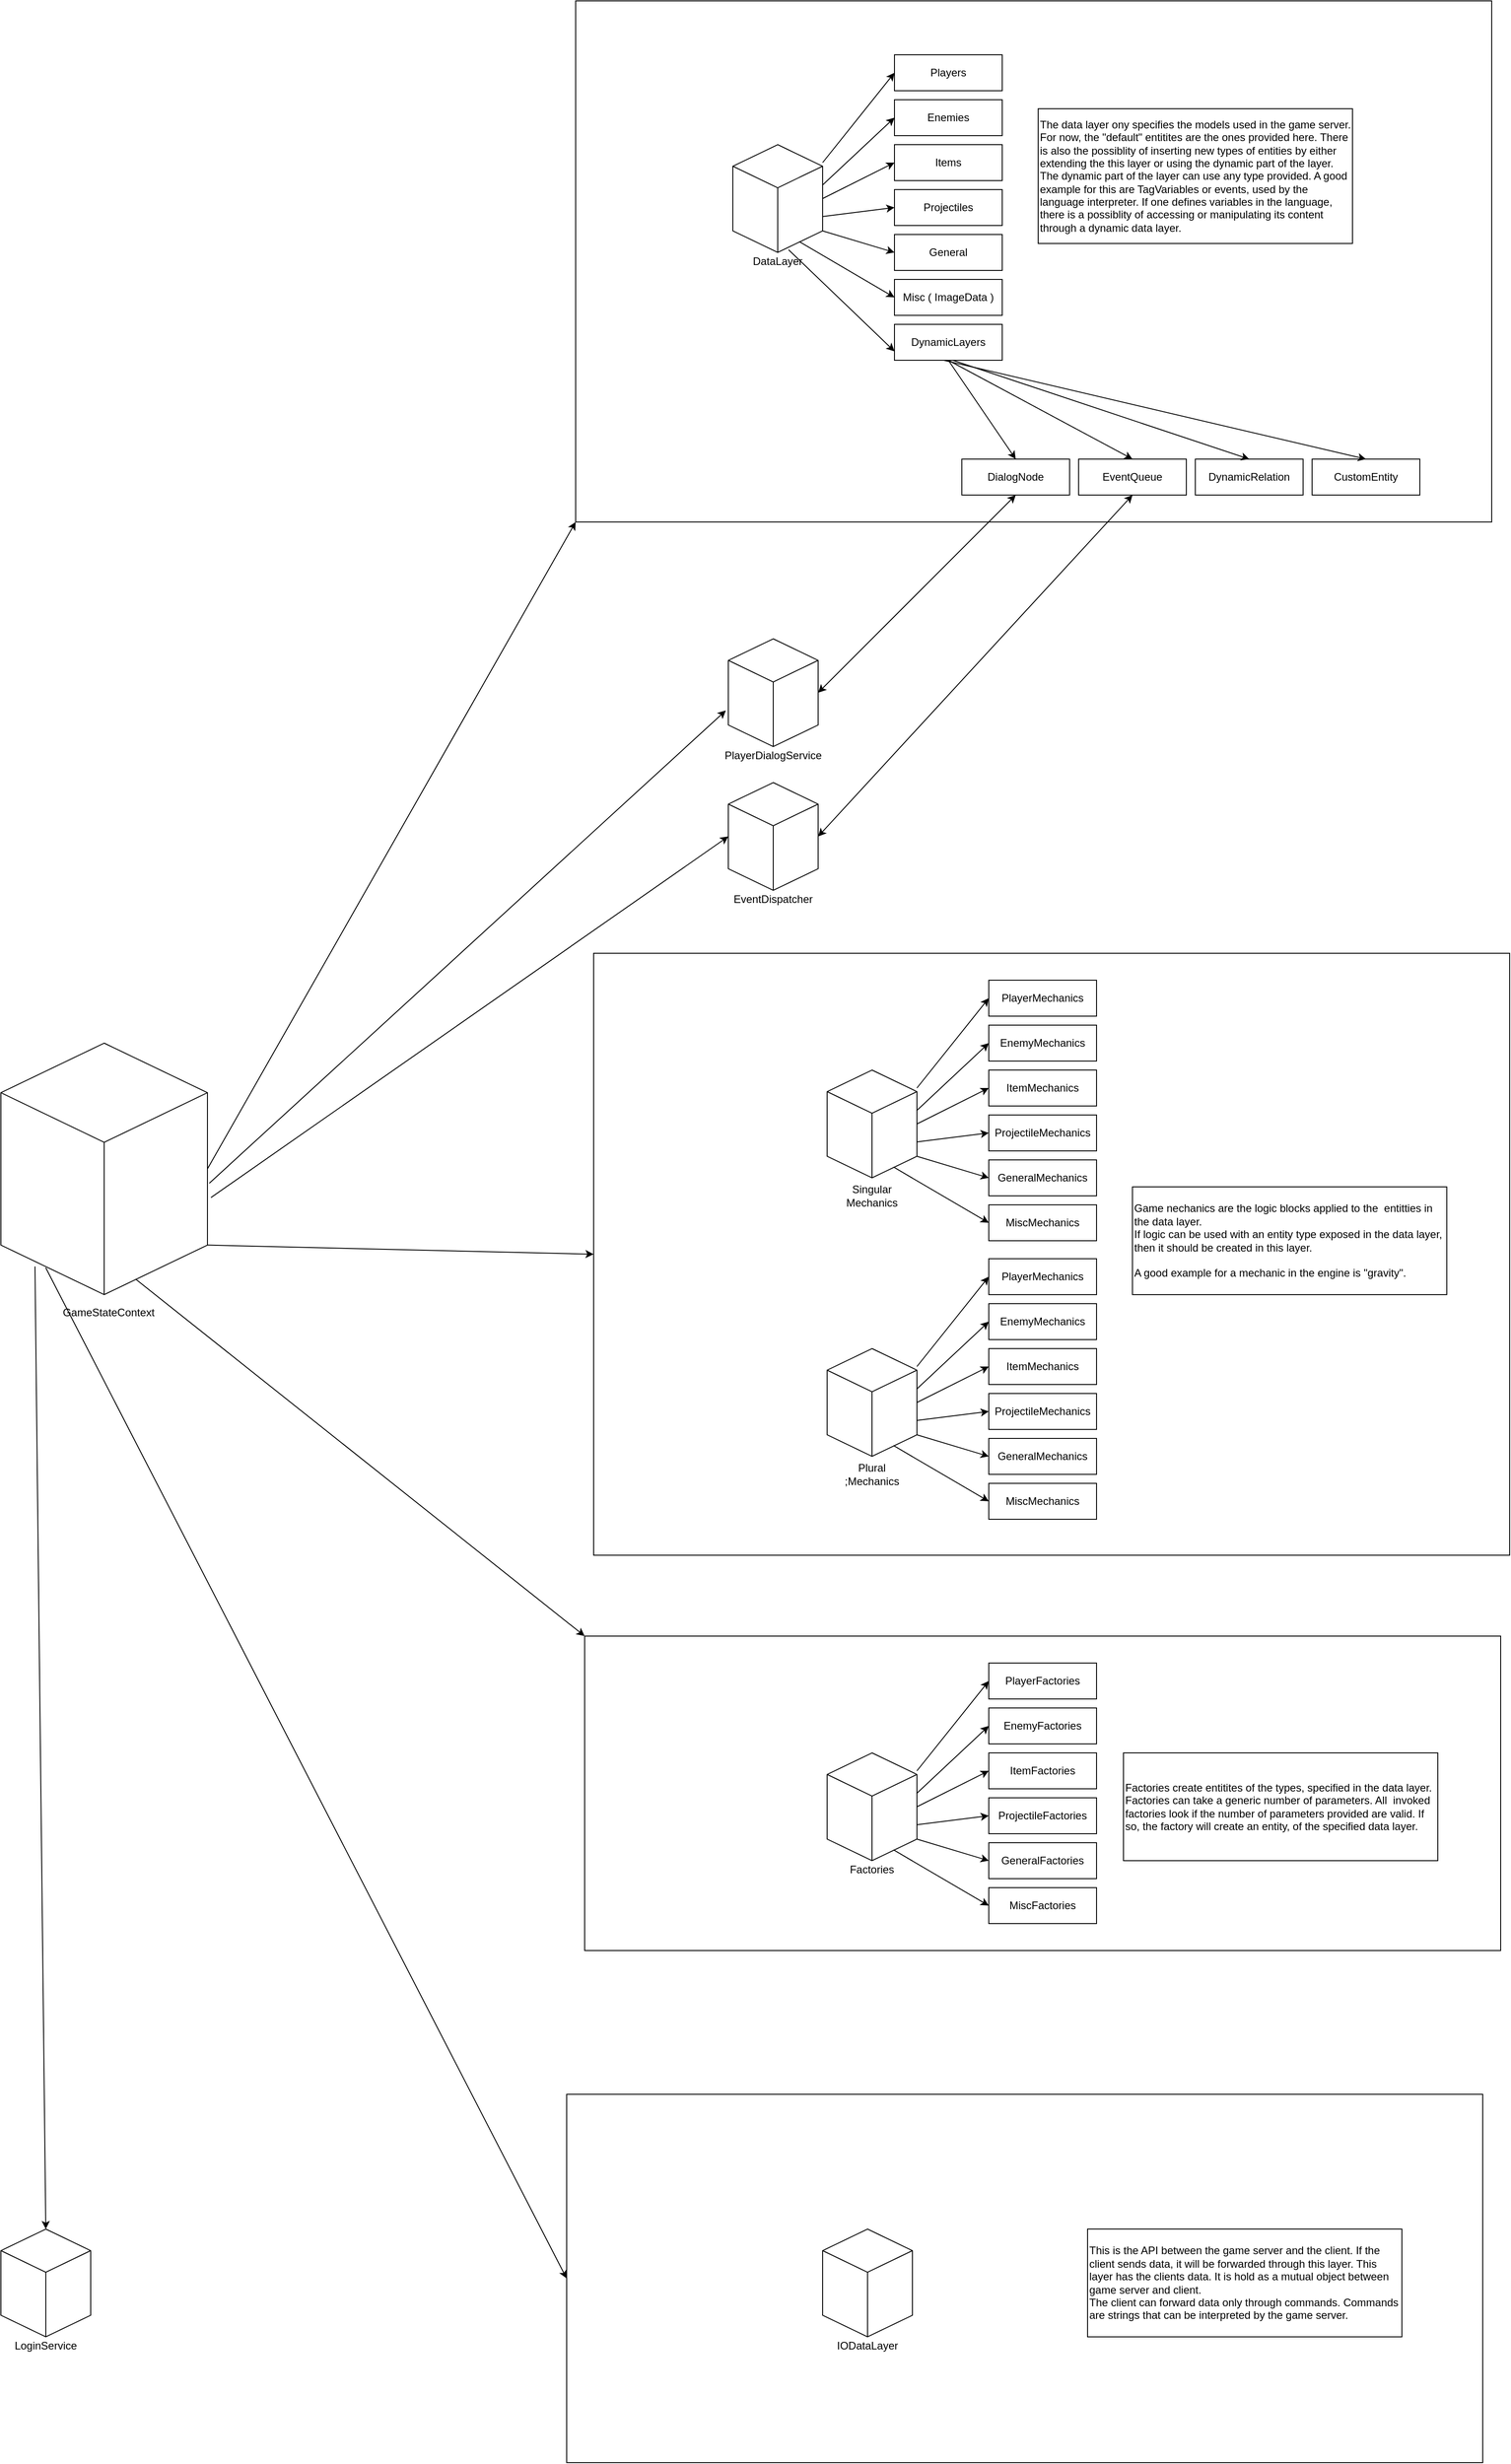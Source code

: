 <mxfile version="13.8.0" type="github">
  <diagram id="wiwnz_nJjrAiyN_C9EXH" name="Page-1">
    <mxGraphModel dx="2048" dy="1861" grid="1" gridSize="10" guides="1" tooltips="1" connect="1" arrows="1" fold="1" page="1" pageScale="1" pageWidth="827" pageHeight="1169" math="0" shadow="0">
      <root>
        <mxCell id="0" />
        <mxCell id="1" parent="0" />
        <mxCell id="aLbbkwY_9u7VukXcp3Ax-94" value="" style="rounded=0;whiteSpace=wrap;html=1;" vertex="1" parent="1">
          <mxGeometry x="310" y="-1020" width="1020" height="580" as="geometry" />
        </mxCell>
        <mxCell id="aLbbkwY_9u7VukXcp3Ax-93" value="" style="rounded=0;whiteSpace=wrap;html=1;" vertex="1" parent="1">
          <mxGeometry x="330" y="40" width="1020" height="670" as="geometry" />
        </mxCell>
        <mxCell id="aLbbkwY_9u7VukXcp3Ax-91" value="" style="rounded=0;whiteSpace=wrap;html=1;" vertex="1" parent="1">
          <mxGeometry x="300" y="1310" width="1020" height="410" as="geometry" />
        </mxCell>
        <mxCell id="aLbbkwY_9u7VukXcp3Ax-90" value="" style="rounded=0;whiteSpace=wrap;html=1;" vertex="1" parent="1">
          <mxGeometry x="320" y="800" width="1020" height="350" as="geometry" />
        </mxCell>
        <mxCell id="aLbbkwY_9u7VukXcp3Ax-1" value="&lt;br&gt;" style="whiteSpace=wrap;html=1;shape=mxgraph.basic.isocube;isoAngle=15;" vertex="1" parent="1">
          <mxGeometry x="-330" y="140" width="230" height="280" as="geometry" />
        </mxCell>
        <mxCell id="aLbbkwY_9u7VukXcp3Ax-2" value="" style="whiteSpace=wrap;html=1;shape=mxgraph.basic.isocube;isoAngle=15;" vertex="1" parent="1">
          <mxGeometry x="485" y="-860" width="100" height="120" as="geometry" />
        </mxCell>
        <mxCell id="aLbbkwY_9u7VukXcp3Ax-3" value="GameStateContext" style="text;html=1;strokeColor=none;fillColor=none;align=center;verticalAlign=middle;whiteSpace=wrap;rounded=0;" vertex="1" parent="1">
          <mxGeometry x="-230" y="430" width="40" height="20" as="geometry" />
        </mxCell>
        <mxCell id="aLbbkwY_9u7VukXcp3Ax-4" value="DataLayer" style="text;html=1;strokeColor=none;fillColor=none;align=center;verticalAlign=middle;whiteSpace=wrap;rounded=0;" vertex="1" parent="1">
          <mxGeometry x="515" y="-740" width="40" height="20" as="geometry" />
        </mxCell>
        <mxCell id="aLbbkwY_9u7VukXcp3Ax-5" value="" style="whiteSpace=wrap;html=1;shape=mxgraph.basic.isocube;isoAngle=15;" vertex="1" parent="1">
          <mxGeometry x="590" y="170" width="100" height="120" as="geometry" />
        </mxCell>
        <mxCell id="aLbbkwY_9u7VukXcp3Ax-7" value="Players" style="rounded=0;whiteSpace=wrap;html=1;" vertex="1" parent="1">
          <mxGeometry x="665" y="-960" width="120" height="40" as="geometry" />
        </mxCell>
        <mxCell id="aLbbkwY_9u7VukXcp3Ax-8" value="Enemies" style="rounded=0;whiteSpace=wrap;html=1;" vertex="1" parent="1">
          <mxGeometry x="665" y="-910" width="120" height="40" as="geometry" />
        </mxCell>
        <mxCell id="aLbbkwY_9u7VukXcp3Ax-9" value="Items" style="rounded=0;whiteSpace=wrap;html=1;" vertex="1" parent="1">
          <mxGeometry x="665" y="-860" width="120" height="40" as="geometry" />
        </mxCell>
        <mxCell id="aLbbkwY_9u7VukXcp3Ax-10" value="Projectiles" style="rounded=0;whiteSpace=wrap;html=1;" vertex="1" parent="1">
          <mxGeometry x="665" y="-810" width="120" height="40" as="geometry" />
        </mxCell>
        <mxCell id="aLbbkwY_9u7VukXcp3Ax-11" value="General" style="rounded=0;whiteSpace=wrap;html=1;" vertex="1" parent="1">
          <mxGeometry x="665" y="-760" width="120" height="40" as="geometry" />
        </mxCell>
        <mxCell id="aLbbkwY_9u7VukXcp3Ax-12" value="Misc ( ImageData )" style="rounded=0;whiteSpace=wrap;html=1;" vertex="1" parent="1">
          <mxGeometry x="665" y="-710" width="120" height="40" as="geometry" />
        </mxCell>
        <mxCell id="aLbbkwY_9u7VukXcp3Ax-13" value="" style="endArrow=classic;html=1;entryX=0;entryY=0.5;entryDx=0;entryDy=0;" edge="1" parent="1" target="aLbbkwY_9u7VukXcp3Ax-7">
          <mxGeometry width="50" height="50" relative="1" as="geometry">
            <mxPoint x="585" y="-840" as="sourcePoint" />
            <mxPoint x="635" y="-890" as="targetPoint" />
          </mxGeometry>
        </mxCell>
        <mxCell id="aLbbkwY_9u7VukXcp3Ax-14" value="" style="endArrow=classic;html=1;entryX=0;entryY=0.5;entryDx=0;entryDy=0;exitX=0.996;exitY=0.377;exitDx=0;exitDy=0;exitPerimeter=0;" edge="1" parent="1" source="aLbbkwY_9u7VukXcp3Ax-2" target="aLbbkwY_9u7VukXcp3Ax-8">
          <mxGeometry width="50" height="50" relative="1" as="geometry">
            <mxPoint x="595" y="-830" as="sourcePoint" />
            <mxPoint x="675" y="-930" as="targetPoint" />
          </mxGeometry>
        </mxCell>
        <mxCell id="aLbbkwY_9u7VukXcp3Ax-15" value="" style="endArrow=classic;html=1;entryX=0;entryY=0.5;entryDx=0;entryDy=0;entryPerimeter=0;exitX=1;exitY=0.5;exitDx=0;exitDy=0;exitPerimeter=0;" edge="1" parent="1" source="aLbbkwY_9u7VukXcp3Ax-2" target="aLbbkwY_9u7VukXcp3Ax-9">
          <mxGeometry width="50" height="50" relative="1" as="geometry">
            <mxPoint x="605" y="-820" as="sourcePoint" />
            <mxPoint x="685" y="-920" as="targetPoint" />
          </mxGeometry>
        </mxCell>
        <mxCell id="aLbbkwY_9u7VukXcp3Ax-16" value="" style="endArrow=classic;html=1;entryX=0;entryY=0.5;entryDx=0;entryDy=0;exitX=1;exitY=0.5;exitDx=0;exitDy=0;exitPerimeter=0;" edge="1" parent="1" target="aLbbkwY_9u7VukXcp3Ax-10">
          <mxGeometry width="50" height="50" relative="1" as="geometry">
            <mxPoint x="585" y="-780" as="sourcePoint" />
            <mxPoint x="665" y="-820" as="targetPoint" />
          </mxGeometry>
        </mxCell>
        <mxCell id="aLbbkwY_9u7VukXcp3Ax-17" value="" style="endArrow=classic;html=1;entryX=0;entryY=0.5;entryDx=0;entryDy=0;exitX=0;exitY=0;exitDx=100;exitDy=95.992;exitPerimeter=0;" edge="1" parent="1" source="aLbbkwY_9u7VukXcp3Ax-2" target="aLbbkwY_9u7VukXcp3Ax-11">
          <mxGeometry width="50" height="50" relative="1" as="geometry">
            <mxPoint x="595" y="-770" as="sourcePoint" />
            <mxPoint x="675" y="-780" as="targetPoint" />
          </mxGeometry>
        </mxCell>
        <mxCell id="aLbbkwY_9u7VukXcp3Ax-18" value="" style="endArrow=classic;html=1;entryX=0;entryY=0.5;entryDx=0;entryDy=0;exitX=0;exitY=0;exitDx=100;exitDy=95.992;exitPerimeter=0;" edge="1" parent="1" target="aLbbkwY_9u7VukXcp3Ax-12">
          <mxGeometry width="50" height="50" relative="1" as="geometry">
            <mxPoint x="559" y="-752.008" as="sourcePoint" />
            <mxPoint x="639" y="-728" as="targetPoint" />
          </mxGeometry>
        </mxCell>
        <mxCell id="aLbbkwY_9u7VukXcp3Ax-19" value="" style="endArrow=classic;html=1;entryX=0;entryY=1;entryDx=0;entryDy=0;exitX=1;exitY=0.5;exitDx=0;exitDy=0;exitPerimeter=0;" edge="1" parent="1" source="aLbbkwY_9u7VukXcp3Ax-1" target="aLbbkwY_9u7VukXcp3Ax-94">
          <mxGeometry width="50" height="50" relative="1" as="geometry">
            <mxPoint x="190" y="160" as="sourcePoint" />
            <mxPoint x="220" y="115" as="targetPoint" />
          </mxGeometry>
        </mxCell>
        <mxCell id="aLbbkwY_9u7VukXcp3Ax-21" value="PlayerMechanics" style="rounded=0;whiteSpace=wrap;html=1;" vertex="1" parent="1">
          <mxGeometry x="770" y="70" width="120" height="40" as="geometry" />
        </mxCell>
        <mxCell id="aLbbkwY_9u7VukXcp3Ax-22" value="EnemyMechanics" style="rounded=0;whiteSpace=wrap;html=1;" vertex="1" parent="1">
          <mxGeometry x="770" y="120" width="120" height="40" as="geometry" />
        </mxCell>
        <mxCell id="aLbbkwY_9u7VukXcp3Ax-23" value="ItemMechanics" style="rounded=0;whiteSpace=wrap;html=1;" vertex="1" parent="1">
          <mxGeometry x="770" y="170" width="120" height="40" as="geometry" />
        </mxCell>
        <mxCell id="aLbbkwY_9u7VukXcp3Ax-24" value="ProjectileMechanics" style="rounded=0;whiteSpace=wrap;html=1;" vertex="1" parent="1">
          <mxGeometry x="770" y="220" width="120" height="40" as="geometry" />
        </mxCell>
        <mxCell id="aLbbkwY_9u7VukXcp3Ax-25" value="GeneralMechanics" style="rounded=0;whiteSpace=wrap;html=1;" vertex="1" parent="1">
          <mxGeometry x="770" y="270" width="120" height="40" as="geometry" />
        </mxCell>
        <mxCell id="aLbbkwY_9u7VukXcp3Ax-26" value="MiscMechanics" style="rounded=0;whiteSpace=wrap;html=1;" vertex="1" parent="1">
          <mxGeometry x="770" y="320" width="120" height="40" as="geometry" />
        </mxCell>
        <mxCell id="aLbbkwY_9u7VukXcp3Ax-27" value="" style="endArrow=classic;html=1;entryX=0;entryY=0.5;entryDx=0;entryDy=0;" edge="1" parent="1" target="aLbbkwY_9u7VukXcp3Ax-21">
          <mxGeometry width="50" height="50" relative="1" as="geometry">
            <mxPoint x="690" y="190" as="sourcePoint" />
            <mxPoint x="740" y="140" as="targetPoint" />
          </mxGeometry>
        </mxCell>
        <mxCell id="aLbbkwY_9u7VukXcp3Ax-28" value="" style="endArrow=classic;html=1;entryX=0;entryY=0.5;entryDx=0;entryDy=0;exitX=0.996;exitY=0.377;exitDx=0;exitDy=0;exitPerimeter=0;" edge="1" parent="1" target="aLbbkwY_9u7VukXcp3Ax-22">
          <mxGeometry width="50" height="50" relative="1" as="geometry">
            <mxPoint x="689.6" y="215.24" as="sourcePoint" />
            <mxPoint x="780" y="100" as="targetPoint" />
          </mxGeometry>
        </mxCell>
        <mxCell id="aLbbkwY_9u7VukXcp3Ax-29" value="" style="endArrow=classic;html=1;entryX=0;entryY=0.5;entryDx=0;entryDy=0;entryPerimeter=0;exitX=1;exitY=0.5;exitDx=0;exitDy=0;exitPerimeter=0;" edge="1" parent="1" target="aLbbkwY_9u7VukXcp3Ax-23">
          <mxGeometry width="50" height="50" relative="1" as="geometry">
            <mxPoint x="690" y="230" as="sourcePoint" />
            <mxPoint x="790" y="110" as="targetPoint" />
          </mxGeometry>
        </mxCell>
        <mxCell id="aLbbkwY_9u7VukXcp3Ax-30" value="" style="endArrow=classic;html=1;entryX=0;entryY=0.5;entryDx=0;entryDy=0;exitX=1;exitY=0.5;exitDx=0;exitDy=0;exitPerimeter=0;" edge="1" parent="1" target="aLbbkwY_9u7VukXcp3Ax-24">
          <mxGeometry width="50" height="50" relative="1" as="geometry">
            <mxPoint x="690" y="250" as="sourcePoint" />
            <mxPoint x="770" y="210" as="targetPoint" />
          </mxGeometry>
        </mxCell>
        <mxCell id="aLbbkwY_9u7VukXcp3Ax-31" value="" style="endArrow=classic;html=1;entryX=0;entryY=0.5;entryDx=0;entryDy=0;exitX=0;exitY=0;exitDx=100;exitDy=95.992;exitPerimeter=0;" edge="1" parent="1" target="aLbbkwY_9u7VukXcp3Ax-25">
          <mxGeometry width="50" height="50" relative="1" as="geometry">
            <mxPoint x="690" y="265.992" as="sourcePoint" />
            <mxPoint x="780" y="250" as="targetPoint" />
          </mxGeometry>
        </mxCell>
        <mxCell id="aLbbkwY_9u7VukXcp3Ax-32" value="" style="endArrow=classic;html=1;entryX=0;entryY=0.5;entryDx=0;entryDy=0;exitX=0;exitY=0;exitDx=100;exitDy=95.992;exitPerimeter=0;" edge="1" parent="1" target="aLbbkwY_9u7VukXcp3Ax-26">
          <mxGeometry width="50" height="50" relative="1" as="geometry">
            <mxPoint x="664" y="277.992" as="sourcePoint" />
            <mxPoint x="744" y="302" as="targetPoint" />
          </mxGeometry>
        </mxCell>
        <mxCell id="aLbbkwY_9u7VukXcp3Ax-33" value="" style="whiteSpace=wrap;html=1;shape=mxgraph.basic.isocube;isoAngle=15;" vertex="1" parent="1">
          <mxGeometry x="590" y="930" width="100" height="120" as="geometry" />
        </mxCell>
        <mxCell id="aLbbkwY_9u7VukXcp3Ax-34" value="Factories" style="text;html=1;strokeColor=none;fillColor=none;align=center;verticalAlign=middle;whiteSpace=wrap;rounded=0;" vertex="1" parent="1">
          <mxGeometry x="620" y="1050" width="40" height="20" as="geometry" />
        </mxCell>
        <mxCell id="aLbbkwY_9u7VukXcp3Ax-35" value="" style="endArrow=classic;html=1;entryX=0;entryY=0;entryDx=0;entryDy=0;exitX=0.652;exitY=0.938;exitDx=0;exitDy=0;exitPerimeter=0;" edge="1" parent="1" target="aLbbkwY_9u7VukXcp3Ax-90" source="aLbbkwY_9u7VukXcp3Ax-1">
          <mxGeometry width="50" height="50" relative="1" as="geometry">
            <mxPoint x="143.61" y="535.0" as="sourcePoint" />
            <mxPoint x="260" y="755.68" as="targetPoint" />
          </mxGeometry>
        </mxCell>
        <mxCell id="aLbbkwY_9u7VukXcp3Ax-36" value="PlayerFactories" style="rounded=0;whiteSpace=wrap;html=1;" vertex="1" parent="1">
          <mxGeometry x="770" y="830" width="120" height="40" as="geometry" />
        </mxCell>
        <mxCell id="aLbbkwY_9u7VukXcp3Ax-37" value="EnemyFactories" style="rounded=0;whiteSpace=wrap;html=1;" vertex="1" parent="1">
          <mxGeometry x="770" y="880" width="120" height="40" as="geometry" />
        </mxCell>
        <mxCell id="aLbbkwY_9u7VukXcp3Ax-38" value="ItemFactories" style="rounded=0;whiteSpace=wrap;html=1;" vertex="1" parent="1">
          <mxGeometry x="770" y="930" width="120" height="40" as="geometry" />
        </mxCell>
        <mxCell id="aLbbkwY_9u7VukXcp3Ax-39" value="ProjectileFactories" style="rounded=0;whiteSpace=wrap;html=1;" vertex="1" parent="1">
          <mxGeometry x="770" y="980" width="120" height="40" as="geometry" />
        </mxCell>
        <mxCell id="aLbbkwY_9u7VukXcp3Ax-40" value="GeneralFactories" style="rounded=0;whiteSpace=wrap;html=1;" vertex="1" parent="1">
          <mxGeometry x="770" y="1030" width="120" height="40" as="geometry" />
        </mxCell>
        <mxCell id="aLbbkwY_9u7VukXcp3Ax-41" value="MiscFactories" style="rounded=0;whiteSpace=wrap;html=1;" vertex="1" parent="1">
          <mxGeometry x="770" y="1080" width="120" height="40" as="geometry" />
        </mxCell>
        <mxCell id="aLbbkwY_9u7VukXcp3Ax-42" value="" style="endArrow=classic;html=1;entryX=0;entryY=0.5;entryDx=0;entryDy=0;" edge="1" parent="1" target="aLbbkwY_9u7VukXcp3Ax-36">
          <mxGeometry width="50" height="50" relative="1" as="geometry">
            <mxPoint x="690" y="950" as="sourcePoint" />
            <mxPoint x="740" y="900" as="targetPoint" />
          </mxGeometry>
        </mxCell>
        <mxCell id="aLbbkwY_9u7VukXcp3Ax-43" value="" style="endArrow=classic;html=1;entryX=0;entryY=0.5;entryDx=0;entryDy=0;exitX=0.996;exitY=0.377;exitDx=0;exitDy=0;exitPerimeter=0;" edge="1" parent="1" target="aLbbkwY_9u7VukXcp3Ax-37">
          <mxGeometry width="50" height="50" relative="1" as="geometry">
            <mxPoint x="689.6" y="975.24" as="sourcePoint" />
            <mxPoint x="780" y="860" as="targetPoint" />
          </mxGeometry>
        </mxCell>
        <mxCell id="aLbbkwY_9u7VukXcp3Ax-44" value="" style="endArrow=classic;html=1;entryX=0;entryY=0.5;entryDx=0;entryDy=0;entryPerimeter=0;exitX=1;exitY=0.5;exitDx=0;exitDy=0;exitPerimeter=0;" edge="1" parent="1" target="aLbbkwY_9u7VukXcp3Ax-38">
          <mxGeometry width="50" height="50" relative="1" as="geometry">
            <mxPoint x="690" y="990" as="sourcePoint" />
            <mxPoint x="790" y="870" as="targetPoint" />
          </mxGeometry>
        </mxCell>
        <mxCell id="aLbbkwY_9u7VukXcp3Ax-45" value="" style="endArrow=classic;html=1;entryX=0;entryY=0.5;entryDx=0;entryDy=0;exitX=1;exitY=0.5;exitDx=0;exitDy=0;exitPerimeter=0;" edge="1" parent="1" target="aLbbkwY_9u7VukXcp3Ax-39">
          <mxGeometry width="50" height="50" relative="1" as="geometry">
            <mxPoint x="690" y="1010" as="sourcePoint" />
            <mxPoint x="770" y="970" as="targetPoint" />
          </mxGeometry>
        </mxCell>
        <mxCell id="aLbbkwY_9u7VukXcp3Ax-46" value="" style="endArrow=classic;html=1;entryX=0;entryY=0.5;entryDx=0;entryDy=0;exitX=0;exitY=0;exitDx=100;exitDy=95.992;exitPerimeter=0;" edge="1" parent="1" target="aLbbkwY_9u7VukXcp3Ax-40">
          <mxGeometry width="50" height="50" relative="1" as="geometry">
            <mxPoint x="690" y="1025.992" as="sourcePoint" />
            <mxPoint x="780" y="1010" as="targetPoint" />
          </mxGeometry>
        </mxCell>
        <mxCell id="aLbbkwY_9u7VukXcp3Ax-47" value="" style="endArrow=classic;html=1;entryX=0;entryY=0.5;entryDx=0;entryDy=0;exitX=0;exitY=0;exitDx=100;exitDy=95.992;exitPerimeter=0;" edge="1" parent="1" target="aLbbkwY_9u7VukXcp3Ax-41">
          <mxGeometry width="50" height="50" relative="1" as="geometry">
            <mxPoint x="664" y="1037.992" as="sourcePoint" />
            <mxPoint x="744" y="1062" as="targetPoint" />
          </mxGeometry>
        </mxCell>
        <mxCell id="aLbbkwY_9u7VukXcp3Ax-50" value="Singular Mechanics" style="text;html=1;strokeColor=none;fillColor=none;align=center;verticalAlign=middle;whiteSpace=wrap;rounded=0;" vertex="1" parent="1">
          <mxGeometry x="620" y="300" width="40" height="20" as="geometry" />
        </mxCell>
        <mxCell id="aLbbkwY_9u7VukXcp3Ax-53" value="" style="whiteSpace=wrap;html=1;shape=mxgraph.basic.isocube;isoAngle=15;" vertex="1" parent="1">
          <mxGeometry x="590" y="480" width="100" height="120" as="geometry" />
        </mxCell>
        <mxCell id="aLbbkwY_9u7VukXcp3Ax-56" value="PlayerMechanics" style="rounded=0;whiteSpace=wrap;html=1;" vertex="1" parent="1">
          <mxGeometry x="770" y="380" width="120" height="40" as="geometry" />
        </mxCell>
        <mxCell id="aLbbkwY_9u7VukXcp3Ax-57" value="EnemyMechanics" style="rounded=0;whiteSpace=wrap;html=1;" vertex="1" parent="1">
          <mxGeometry x="770" y="430" width="120" height="40" as="geometry" />
        </mxCell>
        <mxCell id="aLbbkwY_9u7VukXcp3Ax-58" value="ItemMechanics" style="rounded=0;whiteSpace=wrap;html=1;" vertex="1" parent="1">
          <mxGeometry x="770" y="480" width="120" height="40" as="geometry" />
        </mxCell>
        <mxCell id="aLbbkwY_9u7VukXcp3Ax-59" value="ProjectileMechanics" style="rounded=0;whiteSpace=wrap;html=1;" vertex="1" parent="1">
          <mxGeometry x="770" y="530" width="120" height="40" as="geometry" />
        </mxCell>
        <mxCell id="aLbbkwY_9u7VukXcp3Ax-60" value="GeneralMechanics" style="rounded=0;whiteSpace=wrap;html=1;" vertex="1" parent="1">
          <mxGeometry x="770" y="580" width="120" height="40" as="geometry" />
        </mxCell>
        <mxCell id="aLbbkwY_9u7VukXcp3Ax-61" value="MiscMechanics" style="rounded=0;whiteSpace=wrap;html=1;" vertex="1" parent="1">
          <mxGeometry x="770" y="630" width="120" height="40" as="geometry" />
        </mxCell>
        <mxCell id="aLbbkwY_9u7VukXcp3Ax-62" value="" style="endArrow=classic;html=1;entryX=0;entryY=0.5;entryDx=0;entryDy=0;" edge="1" parent="1" target="aLbbkwY_9u7VukXcp3Ax-56">
          <mxGeometry width="50" height="50" relative="1" as="geometry">
            <mxPoint x="690" y="500" as="sourcePoint" />
            <mxPoint x="740" y="450" as="targetPoint" />
          </mxGeometry>
        </mxCell>
        <mxCell id="aLbbkwY_9u7VukXcp3Ax-63" value="" style="endArrow=classic;html=1;entryX=0;entryY=0.5;entryDx=0;entryDy=0;exitX=0.996;exitY=0.377;exitDx=0;exitDy=0;exitPerimeter=0;" edge="1" parent="1" target="aLbbkwY_9u7VukXcp3Ax-57">
          <mxGeometry width="50" height="50" relative="1" as="geometry">
            <mxPoint x="689.6" y="525.24" as="sourcePoint" />
            <mxPoint x="780" y="410" as="targetPoint" />
          </mxGeometry>
        </mxCell>
        <mxCell id="aLbbkwY_9u7VukXcp3Ax-64" value="" style="endArrow=classic;html=1;entryX=0;entryY=0.5;entryDx=0;entryDy=0;entryPerimeter=0;exitX=1;exitY=0.5;exitDx=0;exitDy=0;exitPerimeter=0;" edge="1" parent="1" target="aLbbkwY_9u7VukXcp3Ax-58">
          <mxGeometry width="50" height="50" relative="1" as="geometry">
            <mxPoint x="690" y="540" as="sourcePoint" />
            <mxPoint x="790" y="420" as="targetPoint" />
          </mxGeometry>
        </mxCell>
        <mxCell id="aLbbkwY_9u7VukXcp3Ax-65" value="" style="endArrow=classic;html=1;entryX=0;entryY=0.5;entryDx=0;entryDy=0;exitX=1;exitY=0.5;exitDx=0;exitDy=0;exitPerimeter=0;" edge="1" parent="1" target="aLbbkwY_9u7VukXcp3Ax-59">
          <mxGeometry width="50" height="50" relative="1" as="geometry">
            <mxPoint x="690" y="560" as="sourcePoint" />
            <mxPoint x="770" y="520" as="targetPoint" />
          </mxGeometry>
        </mxCell>
        <mxCell id="aLbbkwY_9u7VukXcp3Ax-66" value="" style="endArrow=classic;html=1;entryX=0;entryY=0.5;entryDx=0;entryDy=0;exitX=0;exitY=0;exitDx=100;exitDy=95.992;exitPerimeter=0;" edge="1" parent="1" target="aLbbkwY_9u7VukXcp3Ax-60">
          <mxGeometry width="50" height="50" relative="1" as="geometry">
            <mxPoint x="690" y="575.992" as="sourcePoint" />
            <mxPoint x="780" y="560" as="targetPoint" />
          </mxGeometry>
        </mxCell>
        <mxCell id="aLbbkwY_9u7VukXcp3Ax-67" value="" style="endArrow=classic;html=1;entryX=0;entryY=0.5;entryDx=0;entryDy=0;exitX=0;exitY=0;exitDx=100;exitDy=95.992;exitPerimeter=0;" edge="1" parent="1" target="aLbbkwY_9u7VukXcp3Ax-61">
          <mxGeometry width="50" height="50" relative="1" as="geometry">
            <mxPoint x="664" y="587.992" as="sourcePoint" />
            <mxPoint x="744" y="612" as="targetPoint" />
          </mxGeometry>
        </mxCell>
        <mxCell id="aLbbkwY_9u7VukXcp3Ax-69" value="Plural ;Mechanics" style="text;html=1;strokeColor=none;fillColor=none;align=center;verticalAlign=middle;whiteSpace=wrap;rounded=0;" vertex="1" parent="1">
          <mxGeometry x="620" y="610" width="40" height="20" as="geometry" />
        </mxCell>
        <mxCell id="aLbbkwY_9u7VukXcp3Ax-71" value="" style="endArrow=classic;html=1;exitX=0;exitY=0;exitDx=230;exitDy=224.782;exitPerimeter=0;entryX=0;entryY=0.5;entryDx=0;entryDy=0;" edge="1" parent="1" source="aLbbkwY_9u7VukXcp3Ax-1" target="aLbbkwY_9u7VukXcp3Ax-93">
          <mxGeometry width="50" height="50" relative="1" as="geometry">
            <mxPoint x="170" y="490.003" as="sourcePoint" />
            <mxPoint x="360" y="542.16" as="targetPoint" />
          </mxGeometry>
        </mxCell>
        <mxCell id="aLbbkwY_9u7VukXcp3Ax-72" value="Game nechanics are the logic blocks applied to the&amp;nbsp; entitties in the data layer.&amp;nbsp;&lt;br&gt;If logic can be used with an entity type exposed in the data layer, then it should be created in this layer.&lt;br&gt;&lt;br&gt;A good example for a mechanic in the engine is &quot;gravity&quot;." style="rounded=0;whiteSpace=wrap;html=1;align=left;" vertex="1" parent="1">
          <mxGeometry x="930" y="300" width="350" height="120" as="geometry" />
        </mxCell>
        <mxCell id="aLbbkwY_9u7VukXcp3Ax-73" value="Factories create entitites of the types, specified in the data layer.&lt;br&gt;Factories can take a generic number of parameters. All&amp;nbsp; invoked factories look if the number of parameters provided are valid. If so, the factory will create an entity, of the specified data layer." style="rounded=0;whiteSpace=wrap;html=1;align=left;" vertex="1" parent="1">
          <mxGeometry x="920" y="930" width="350" height="120" as="geometry" />
        </mxCell>
        <mxCell id="aLbbkwY_9u7VukXcp3Ax-74" value="The data layer ony specifies the models used in the game server. For now, the &quot;default&quot; entitites are the ones provided here. There is also the possiblity of inserting new types of entities by either extending the this layer or using the dynamic part of the layer. The dynamic part of the layer can use any type provided. A good example for this are TagVariables or events, used by the language interpreter. If one defines variables in the language, there is a possiblity of accessing or manipulating its content through a dynamic data layer." style="rounded=0;whiteSpace=wrap;html=1;align=left;" vertex="1" parent="1">
          <mxGeometry x="825" y="-900" width="350" height="150" as="geometry" />
        </mxCell>
        <mxCell id="aLbbkwY_9u7VukXcp3Ax-76" value="" style="whiteSpace=wrap;html=1;shape=mxgraph.basic.isocube;isoAngle=15;" vertex="1" parent="1">
          <mxGeometry x="-330" y="1460" width="100" height="120" as="geometry" />
        </mxCell>
        <mxCell id="aLbbkwY_9u7VukXcp3Ax-77" value="LoginService" style="text;html=1;strokeColor=none;fillColor=none;align=center;verticalAlign=middle;whiteSpace=wrap;rounded=0;" vertex="1" parent="1">
          <mxGeometry x="-300" y="1580" width="40" height="20" as="geometry" />
        </mxCell>
        <mxCell id="aLbbkwY_9u7VukXcp3Ax-78" value="" style="whiteSpace=wrap;html=1;shape=mxgraph.basic.isocube;isoAngle=15;" vertex="1" parent="1">
          <mxGeometry x="480" y="-310" width="100" height="120" as="geometry" />
        </mxCell>
        <mxCell id="aLbbkwY_9u7VukXcp3Ax-79" value="PlayerDialogService" style="text;html=1;strokeColor=none;fillColor=none;align=center;verticalAlign=middle;whiteSpace=wrap;rounded=0;" vertex="1" parent="1">
          <mxGeometry x="510" y="-190" width="40" height="20" as="geometry" />
        </mxCell>
        <mxCell id="aLbbkwY_9u7VukXcp3Ax-80" value="" style="whiteSpace=wrap;html=1;shape=mxgraph.basic.isocube;isoAngle=15;" vertex="1" parent="1">
          <mxGeometry x="480" y="-150" width="100" height="120" as="geometry" />
        </mxCell>
        <mxCell id="aLbbkwY_9u7VukXcp3Ax-81" value="EventDispatcher" style="text;html=1;strokeColor=none;fillColor=none;align=center;verticalAlign=middle;whiteSpace=wrap;rounded=0;" vertex="1" parent="1">
          <mxGeometry x="510" y="-30" width="40" height="20" as="geometry" />
        </mxCell>
        <mxCell id="aLbbkwY_9u7VukXcp3Ax-82" value="" style="whiteSpace=wrap;html=1;shape=mxgraph.basic.isocube;isoAngle=15;" vertex="1" parent="1">
          <mxGeometry x="585" y="1460" width="100" height="120" as="geometry" />
        </mxCell>
        <mxCell id="aLbbkwY_9u7VukXcp3Ax-83" value="IODataLayer" style="text;html=1;strokeColor=none;fillColor=none;align=center;verticalAlign=middle;whiteSpace=wrap;rounded=0;" vertex="1" parent="1">
          <mxGeometry x="615" y="1580" width="40" height="20" as="geometry" />
        </mxCell>
        <mxCell id="aLbbkwY_9u7VukXcp3Ax-86" value="This is the API between the game server and the client. If the client sends data, it will be forwarded through this layer. This layer has the clients data. It is hold as a mutual object between game server and client. &lt;br&gt;The client can forward data only through commands. Commands are strings that can be interpreted by the game server." style="rounded=0;whiteSpace=wrap;html=1;align=left;" vertex="1" parent="1">
          <mxGeometry x="880" y="1460" width="350" height="120" as="geometry" />
        </mxCell>
        <mxCell id="aLbbkwY_9u7VukXcp3Ax-92" value="" style="endArrow=classic;html=1;entryX=0;entryY=0.5;entryDx=0;entryDy=0;exitX=0.217;exitY=0.893;exitDx=0;exitDy=0;exitPerimeter=0;" edge="1" parent="1" source="aLbbkwY_9u7VukXcp3Ax-1" target="aLbbkwY_9u7VukXcp3Ax-91">
          <mxGeometry width="50" height="50" relative="1" as="geometry">
            <mxPoint x="-276" y="380" as="sourcePoint" />
            <mxPoint x="640" y="1400" as="targetPoint" />
          </mxGeometry>
        </mxCell>
        <mxCell id="aLbbkwY_9u7VukXcp3Ax-97" value="DynamicLayers" style="rounded=0;whiteSpace=wrap;html=1;" vertex="1" parent="1">
          <mxGeometry x="665" y="-660" width="120" height="40" as="geometry" />
        </mxCell>
        <mxCell id="aLbbkwY_9u7VukXcp3Ax-101" value="CustomEntity" style="rounded=0;whiteSpace=wrap;html=1;" vertex="1" parent="1">
          <mxGeometry x="1130" y="-510" width="120" height="40" as="geometry" />
        </mxCell>
        <mxCell id="aLbbkwY_9u7VukXcp3Ax-102" value="DialogNode" style="rounded=0;whiteSpace=wrap;html=1;" vertex="1" parent="1">
          <mxGeometry x="740" y="-510" width="120" height="40" as="geometry" />
        </mxCell>
        <mxCell id="aLbbkwY_9u7VukXcp3Ax-103" value="" style="endArrow=classic;html=1;entryX=0.5;entryY=0;entryDx=0;entryDy=0;" edge="1" parent="1" target="aLbbkwY_9u7VukXcp3Ax-101">
          <mxGeometry width="50" height="50" relative="1" as="geometry">
            <mxPoint x="720" y="-620" as="sourcePoint" />
            <mxPoint x="610" y="-700" as="targetPoint" />
          </mxGeometry>
        </mxCell>
        <mxCell id="aLbbkwY_9u7VukXcp3Ax-104" value="" style="endArrow=classic;html=1;entryX=0.5;entryY=0;entryDx=0;entryDy=0;exitX=0.5;exitY=1;exitDx=0;exitDy=0;" edge="1" parent="1" source="aLbbkwY_9u7VukXcp3Ax-97" target="aLbbkwY_9u7VukXcp3Ax-102">
          <mxGeometry width="50" height="50" relative="1" as="geometry">
            <mxPoint x="560" y="-650" as="sourcePoint" />
            <mxPoint x="610" y="-700" as="targetPoint" />
          </mxGeometry>
        </mxCell>
        <mxCell id="aLbbkwY_9u7VukXcp3Ax-105" value="" style="endArrow=classic;html=1;exitX=0.621;exitY=0.975;exitDx=0;exitDy=0;exitPerimeter=0;entryX=0;entryY=0.75;entryDx=0;entryDy=0;" edge="1" parent="1" source="aLbbkwY_9u7VukXcp3Ax-2" target="aLbbkwY_9u7VukXcp3Ax-97">
          <mxGeometry width="50" height="50" relative="1" as="geometry">
            <mxPoint x="560" y="-650" as="sourcePoint" />
            <mxPoint x="610" y="-700" as="targetPoint" />
          </mxGeometry>
        </mxCell>
        <mxCell id="aLbbkwY_9u7VukXcp3Ax-106" value="EventQueue" style="rounded=0;whiteSpace=wrap;html=1;" vertex="1" parent="1">
          <mxGeometry x="870" y="-510" width="120" height="40" as="geometry" />
        </mxCell>
        <mxCell id="aLbbkwY_9u7VukXcp3Ax-107" value="" style="endArrow=classic;html=1;entryX=0.5;entryY=0;entryDx=0;entryDy=0;exitX=0.5;exitY=1;exitDx=0;exitDy=0;" edge="1" parent="1" source="aLbbkwY_9u7VukXcp3Ax-97" target="aLbbkwY_9u7VukXcp3Ax-106">
          <mxGeometry width="50" height="50" relative="1" as="geometry">
            <mxPoint x="790" y="-495" as="sourcePoint" />
            <mxPoint x="710" y="-485" as="targetPoint" />
          </mxGeometry>
        </mxCell>
        <mxCell id="aLbbkwY_9u7VukXcp3Ax-108" value="" style="endArrow=classic;startArrow=classic;html=1;entryX=0.5;entryY=1;entryDx=0;entryDy=0;exitX=1;exitY=0.5;exitDx=0;exitDy=0;exitPerimeter=0;" edge="1" parent="1" source="aLbbkwY_9u7VukXcp3Ax-80" target="aLbbkwY_9u7VukXcp3Ax-106">
          <mxGeometry width="50" height="50" relative="1" as="geometry">
            <mxPoint x="950" y="-140" as="sourcePoint" />
            <mxPoint x="1000" y="-190" as="targetPoint" />
          </mxGeometry>
        </mxCell>
        <mxCell id="aLbbkwY_9u7VukXcp3Ax-109" value="" style="endArrow=classic;html=1;entryX=0;entryY=0.5;entryDx=0;entryDy=0;entryPerimeter=0;exitX=1.017;exitY=0.614;exitDx=0;exitDy=0;exitPerimeter=0;" edge="1" parent="1" source="aLbbkwY_9u7VukXcp3Ax-1" target="aLbbkwY_9u7VukXcp3Ax-80">
          <mxGeometry width="50" height="50" relative="1" as="geometry">
            <mxPoint x="30" y="284.941" as="sourcePoint" />
            <mxPoint x="420" y="-190" as="targetPoint" />
          </mxGeometry>
        </mxCell>
        <mxCell id="aLbbkwY_9u7VukXcp3Ax-110" value="DynamicRelation" style="rounded=0;whiteSpace=wrap;html=1;" vertex="1" parent="1">
          <mxGeometry x="1000" y="-510" width="120" height="40" as="geometry" />
        </mxCell>
        <mxCell id="aLbbkwY_9u7VukXcp3Ax-111" value="" style="endArrow=classic;html=1;entryX=0.5;entryY=0;entryDx=0;entryDy=0;" edge="1" parent="1" target="aLbbkwY_9u7VukXcp3Ax-110">
          <mxGeometry width="50" height="50" relative="1" as="geometry">
            <mxPoint x="730" y="-620" as="sourcePoint" />
            <mxPoint x="1140" y="-500" as="targetPoint" />
          </mxGeometry>
        </mxCell>
        <mxCell id="aLbbkwY_9u7VukXcp3Ax-112" value="" style="endArrow=classic;startArrow=classic;html=1;exitX=1;exitY=0.5;exitDx=0;exitDy=0;exitPerimeter=0;entryX=0.5;entryY=1;entryDx=0;entryDy=0;" edge="1" parent="1" source="aLbbkwY_9u7VukXcp3Ax-78" target="aLbbkwY_9u7VukXcp3Ax-102">
          <mxGeometry width="50" height="50" relative="1" as="geometry">
            <mxPoint x="590.0" y="-80" as="sourcePoint" />
            <mxPoint x="940" y="-380" as="targetPoint" />
          </mxGeometry>
        </mxCell>
        <mxCell id="aLbbkwY_9u7VukXcp3Ax-113" value="" style="endArrow=classic;html=1;entryX=-0.028;entryY=0.665;entryDx=0;entryDy=0;entryPerimeter=0;exitX=1.009;exitY=0.557;exitDx=0;exitDy=0;exitPerimeter=0;" edge="1" parent="1" source="aLbbkwY_9u7VukXcp3Ax-1" target="aLbbkwY_9u7VukXcp3Ax-78">
          <mxGeometry width="50" height="50" relative="1" as="geometry">
            <mxPoint x="-86.09" y="321.92" as="sourcePoint" />
            <mxPoint x="490.0" y="-80" as="targetPoint" />
          </mxGeometry>
        </mxCell>
        <mxCell id="aLbbkwY_9u7VukXcp3Ax-114" value="" style="endArrow=classic;html=1;entryX=0.5;entryY=0;entryDx=0;entryDy=0;entryPerimeter=0;exitX=0.165;exitY=0.888;exitDx=0;exitDy=0;exitPerimeter=0;" edge="1" parent="1" source="aLbbkwY_9u7VukXcp3Ax-1" target="aLbbkwY_9u7VukXcp3Ax-76">
          <mxGeometry width="50" height="50" relative="1" as="geometry">
            <mxPoint x="-650" y="1010" as="sourcePoint" />
            <mxPoint x="-600" y="960" as="targetPoint" />
          </mxGeometry>
        </mxCell>
      </root>
    </mxGraphModel>
  </diagram>
</mxfile>
